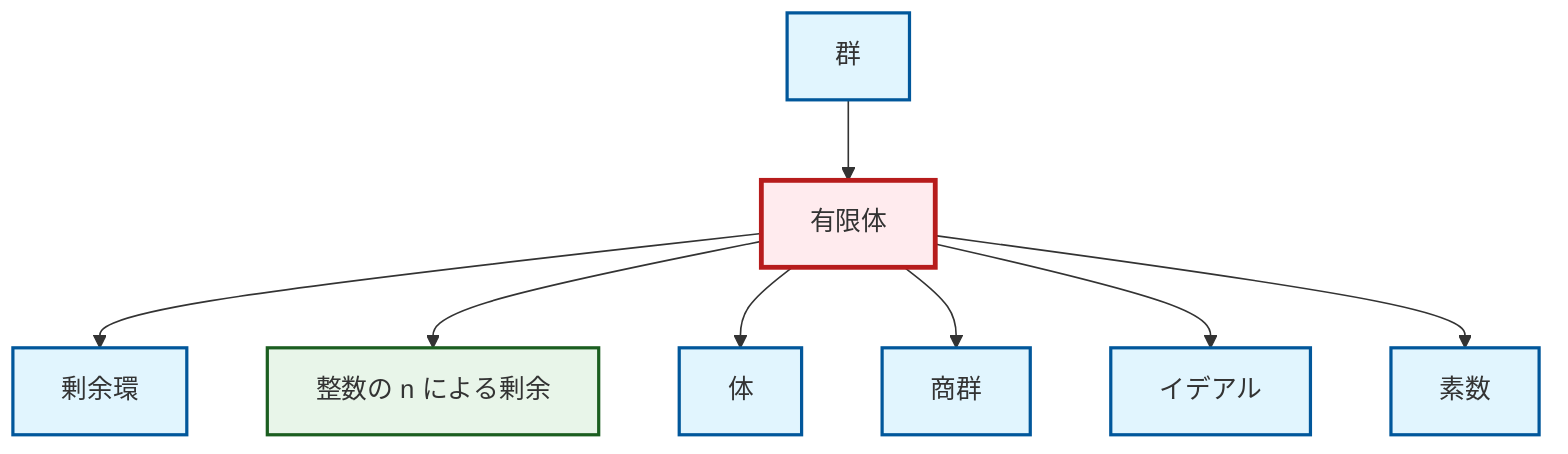 graph TD
    classDef definition fill:#e1f5fe,stroke:#01579b,stroke-width:2px
    classDef theorem fill:#f3e5f5,stroke:#4a148c,stroke-width:2px
    classDef axiom fill:#fff3e0,stroke:#e65100,stroke-width:2px
    classDef example fill:#e8f5e9,stroke:#1b5e20,stroke-width:2px
    classDef current fill:#ffebee,stroke:#b71c1c,stroke-width:3px
    def-prime["素数"]:::definition
    ex-quotient-integers-mod-n["整数の n による剰余"]:::example
    def-quotient-group["商群"]:::definition
    ex-finite-field["有限体"]:::example
    def-group["群"]:::definition
    def-field["体"]:::definition
    def-ideal["イデアル"]:::definition
    def-quotient-ring["剰余環"]:::definition
    def-group --> ex-finite-field
    ex-finite-field --> def-quotient-ring
    ex-finite-field --> ex-quotient-integers-mod-n
    ex-finite-field --> def-field
    ex-finite-field --> def-quotient-group
    ex-finite-field --> def-ideal
    ex-finite-field --> def-prime
    class ex-finite-field current